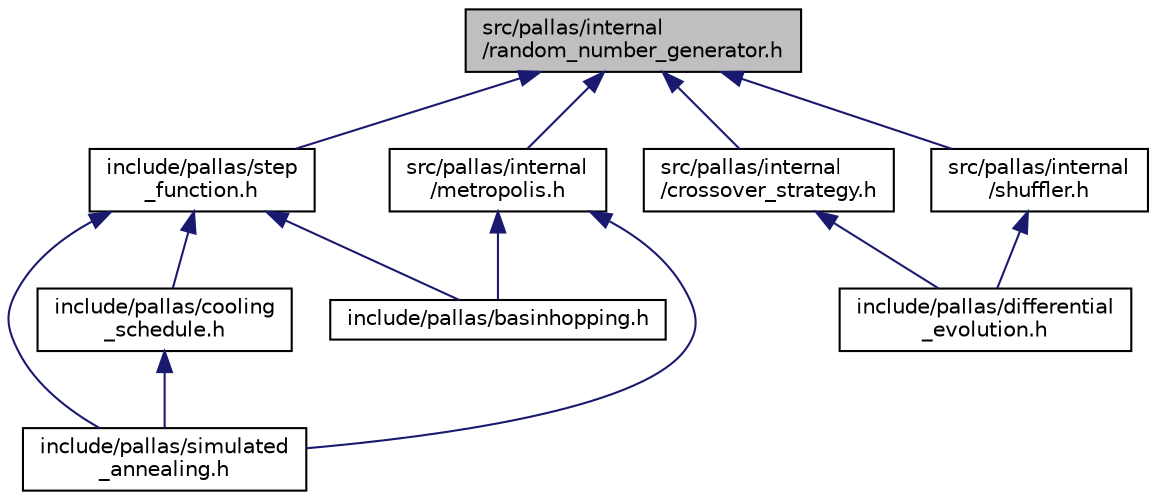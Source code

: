 digraph "src/pallas/internal/random_number_generator.h"
{
  edge [fontname="Helvetica",fontsize="10",labelfontname="Helvetica",labelfontsize="10"];
  node [fontname="Helvetica",fontsize="10",shape=record];
  Node1 [label="src/pallas/internal\l/random_number_generator.h",height=0.2,width=0.4,color="black", fillcolor="grey75", style="filled", fontcolor="black"];
  Node1 -> Node2 [dir="back",color="midnightblue",fontsize="10",style="solid",fontname="Helvetica"];
  Node2 [label="include/pallas/step\l_function.h",height=0.2,width=0.4,color="black", fillcolor="white", style="filled",URL="$step__function_8h_source.html"];
  Node2 -> Node3 [dir="back",color="midnightblue",fontsize="10",style="solid",fontname="Helvetica"];
  Node3 [label="include/pallas/basinhopping.h",height=0.2,width=0.4,color="black", fillcolor="white", style="filled",URL="$basinhopping_8h.html"];
  Node2 -> Node4 [dir="back",color="midnightblue",fontsize="10",style="solid",fontname="Helvetica"];
  Node4 [label="include/pallas/cooling\l_schedule.h",height=0.2,width=0.4,color="black", fillcolor="white", style="filled",URL="$cooling__schedule_8h.html"];
  Node4 -> Node5 [dir="back",color="midnightblue",fontsize="10",style="solid",fontname="Helvetica"];
  Node5 [label="include/pallas/simulated\l_annealing.h",height=0.2,width=0.4,color="black", fillcolor="white", style="filled",URL="$simulated__annealing_8h_source.html"];
  Node2 -> Node5 [dir="back",color="midnightblue",fontsize="10",style="solid",fontname="Helvetica"];
  Node1 -> Node6 [dir="back",color="midnightblue",fontsize="10",style="solid",fontname="Helvetica"];
  Node6 [label="src/pallas/internal\l/crossover_strategy.h",height=0.2,width=0.4,color="black", fillcolor="white", style="filled",URL="$crossover__strategy_8h_source.html"];
  Node6 -> Node7 [dir="back",color="midnightblue",fontsize="10",style="solid",fontname="Helvetica"];
  Node7 [label="include/pallas/differential\l_evolution.h",height=0.2,width=0.4,color="black", fillcolor="white", style="filled",URL="$differential__evolution_8h.html"];
  Node1 -> Node8 [dir="back",color="midnightblue",fontsize="10",style="solid",fontname="Helvetica"];
  Node8 [label="src/pallas/internal\l/metropolis.h",height=0.2,width=0.4,color="black", fillcolor="white", style="filled",URL="$metropolis_8h_source.html"];
  Node8 -> Node3 [dir="back",color="midnightblue",fontsize="10",style="solid",fontname="Helvetica"];
  Node8 -> Node5 [dir="back",color="midnightblue",fontsize="10",style="solid",fontname="Helvetica"];
  Node1 -> Node9 [dir="back",color="midnightblue",fontsize="10",style="solid",fontname="Helvetica"];
  Node9 [label="src/pallas/internal\l/shuffler.h",height=0.2,width=0.4,color="black", fillcolor="white", style="filled",URL="$shuffler_8h_source.html"];
  Node9 -> Node7 [dir="back",color="midnightblue",fontsize="10",style="solid",fontname="Helvetica"];
}
